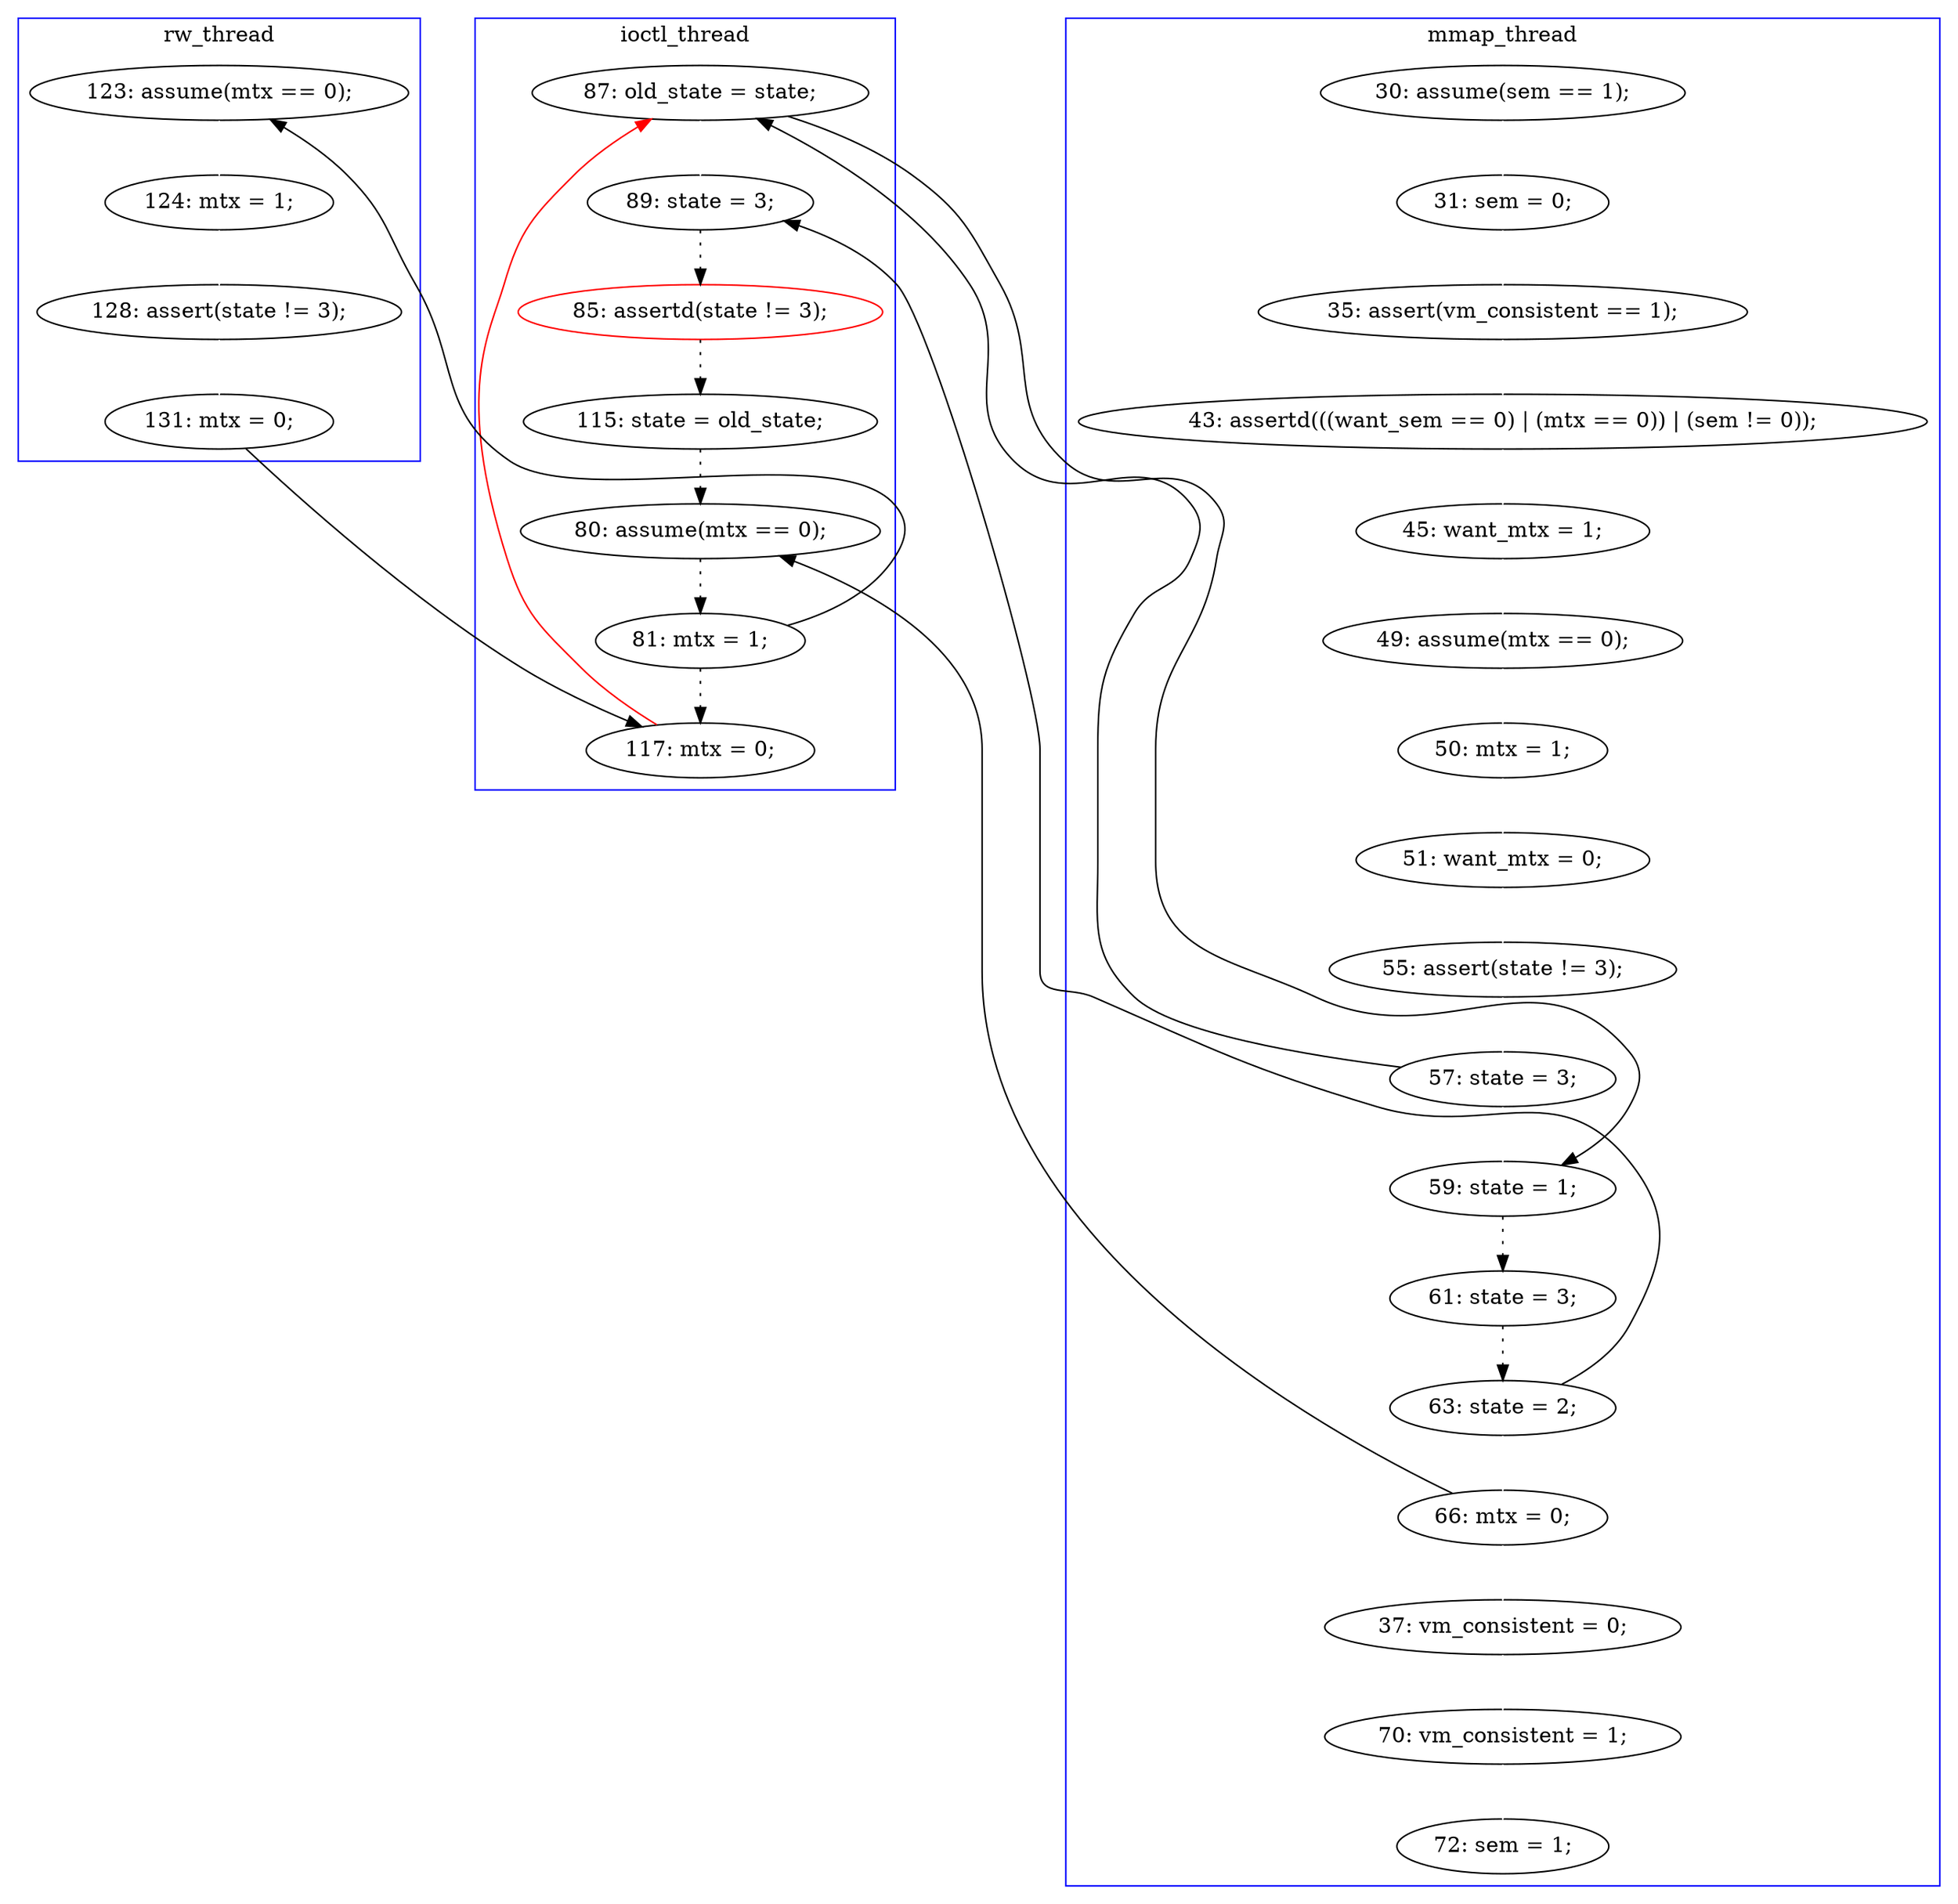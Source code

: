 digraph Counterexample {
	11 -> 12 [color = white, style = solid]
	17 -> 18 [color = white, style = solid]
	19 -> 20 [color = white, style = solid]
	18 -> 19 [color = white, style = solid]
	29 -> 32 [color = white, style = solid]
	27 -> 30 [color = black, style = solid, constraint = false]
	49 -> 22 [color = red, style = solid, constraint = false]
	42 -> 43 [color = white, style = solid]
	35 -> 37 [color = black, style = dotted]
	22 -> 24 [color = black, style = solid, constraint = false]
	31 -> 35 [color = black, style = dotted]
	30 -> 31 [color = black, style = dotted]
	13 -> 14 [color = white, style = solid]
	12 -> 13 [color = white, style = solid]
	27 -> 29 [color = white, style = solid]
	46 -> 49 [color = black, style = solid, constraint = false]
	16 -> 17 [color = white, style = solid]
	14 -> 16 [color = white, style = solid]
	44 -> 46 [color = white, style = solid]
	38 -> 49 [color = black, style = dotted]
	38 -> 42 [color = black, style = solid, constraint = false]
	24 -> 26 [color = black, style = dotted]
	20 -> 24 [color = white, style = solid]
	32 -> 33 [color = white, style = solid]
	29 -> 37 [color = black, style = solid, constraint = false]
	20 -> 22 [color = black, style = solid, constraint = false]
	26 -> 27 [color = black, style = dotted]
	43 -> 44 [color = white, style = solid]
	10 -> 11 [color = white, style = solid]
	33 -> 34 [color = white, style = solid]
	22 -> 30 [color = white, style = solid]
	37 -> 38 [color = black, style = dotted]
	subgraph cluster2 {
		label = ioctl_thread
		color = blue
		22  [label = "87: old_state = state;"]
		35  [label = "115: state = old_state;"]
		37  [label = "80: assume(mtx == 0);"]
		49  [label = "117: mtx = 0;"]
		30  [label = "89: state = 3;"]
		38  [label = "81: mtx = 1;"]
		31  [label = "85: assertd(state != 3);", color = red]
	}
	subgraph cluster1 {
		label = mmap_thread
		color = blue
		33  [label = "70: vm_consistent = 1;"]
		13  [label = "43: assertd(((want_sem == 0) | (mtx == 0)) | (sem != 0));"]
		29  [label = "66: mtx = 0;"]
		32  [label = "37: vm_consistent = 0;"]
		12  [label = "35: assert(vm_consistent == 1);"]
		34  [label = "72: sem = 1;"]
		17  [label = "50: mtx = 1;"]
		11  [label = "31: sem = 0;"]
		16  [label = "49: assume(mtx == 0);"]
		10  [label = "30: assume(sem == 1);"]
		24  [label = "59: state = 1;"]
		19  [label = "55: assert(state != 3);"]
		27  [label = "63: state = 2;"]
		18  [label = "51: want_mtx = 0;"]
		26  [label = "61: state = 3;"]
		20  [label = "57: state = 3;"]
		14  [label = "45: want_mtx = 1;"]
	}
	subgraph cluster3 {
		label = rw_thread
		color = blue
		46  [label = "131: mtx = 0;"]
		43  [label = "124: mtx = 1;"]
		42  [label = "123: assume(mtx == 0);"]
		44  [label = "128: assert(state != 3);"]
	}
}